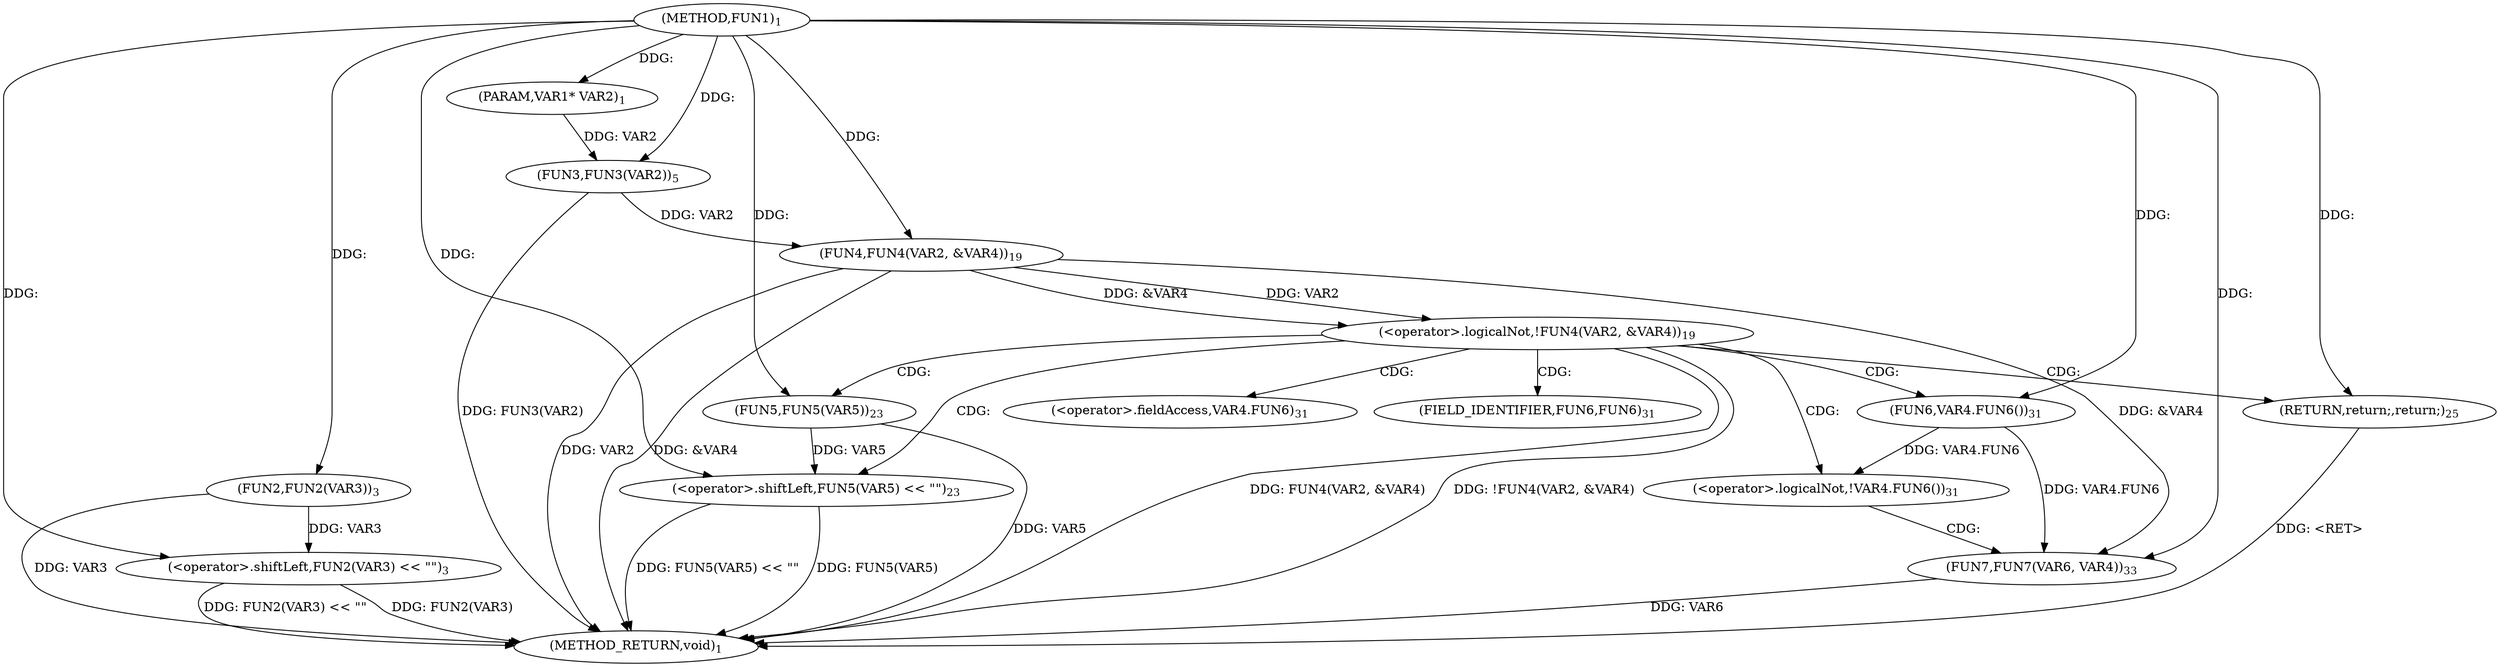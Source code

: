 digraph "FUN1" {  
"8" [label = <(METHOD,FUN1)<SUB>1</SUB>> ]
"40" [label = <(METHOD_RETURN,void)<SUB>1</SUB>> ]
"9" [label = <(PARAM,VAR1* VAR2)<SUB>1</SUB>> ]
"11" [label = <(&lt;operator&gt;.shiftLeft,FUN2(VAR3) &lt;&lt; &quot;&quot;)<SUB>3</SUB>> ]
"15" [label = <(FUN3,FUN3(VAR2))<SUB>5</SUB>> ]
"19" [label = <(&lt;operator&gt;.logicalNot,!FUN4(VAR2, &amp;VAR4))<SUB>19</SUB>> ]
"31" [label = <(&lt;operator&gt;.logicalNot,!VAR4.FUN6())<SUB>31</SUB>> ]
"12" [label = <(FUN2,FUN2(VAR3))<SUB>3</SUB>> ]
"25" [label = <(&lt;operator&gt;.shiftLeft,FUN5(VAR5) &lt;&lt; &quot;&quot;)<SUB>23</SUB>> ]
"29" [label = <(RETURN,return;,return;)<SUB>25</SUB>> ]
"37" [label = <(FUN7,FUN7(VAR6, VAR4))<SUB>33</SUB>> ]
"20" [label = <(FUN4,FUN4(VAR2, &amp;VAR4))<SUB>19</SUB>> ]
"32" [label = <(FUN6,VAR4.FUN6())<SUB>31</SUB>> ]
"26" [label = <(FUN5,FUN5(VAR5))<SUB>23</SUB>> ]
"33" [label = <(&lt;operator&gt;.fieldAccess,VAR4.FUN6)<SUB>31</SUB>> ]
"35" [label = <(FIELD_IDENTIFIER,FUN6,FUN6)<SUB>31</SUB>> ]
  "29" -> "40"  [ label = "DDG: &lt;RET&gt;"] 
  "11" -> "40"  [ label = "DDG: FUN2(VAR3)"] 
  "11" -> "40"  [ label = "DDG: FUN2(VAR3) &lt;&lt; &quot;&quot;"] 
  "15" -> "40"  [ label = "DDG: FUN3(VAR2)"] 
  "20" -> "40"  [ label = "DDG: VAR2"] 
  "20" -> "40"  [ label = "DDG: &amp;VAR4"] 
  "19" -> "40"  [ label = "DDG: FUN4(VAR2, &amp;VAR4)"] 
  "19" -> "40"  [ label = "DDG: !FUN4(VAR2, &amp;VAR4)"] 
  "25" -> "40"  [ label = "DDG: FUN5(VAR5)"] 
  "25" -> "40"  [ label = "DDG: FUN5(VAR5) &lt;&lt; &quot;&quot;"] 
  "37" -> "40"  [ label = "DDG: VAR6"] 
  "26" -> "40"  [ label = "DDG: VAR5"] 
  "12" -> "40"  [ label = "DDG: VAR3"] 
  "8" -> "9"  [ label = "DDG: "] 
  "12" -> "11"  [ label = "DDG: VAR3"] 
  "8" -> "11"  [ label = "DDG: "] 
  "9" -> "15"  [ label = "DDG: VAR2"] 
  "8" -> "15"  [ label = "DDG: "] 
  "8" -> "12"  [ label = "DDG: "] 
  "20" -> "19"  [ label = "DDG: VAR2"] 
  "20" -> "19"  [ label = "DDG: &amp;VAR4"] 
  "8" -> "29"  [ label = "DDG: "] 
  "32" -> "31"  [ label = "DDG: VAR4.FUN6"] 
  "15" -> "20"  [ label = "DDG: VAR2"] 
  "8" -> "20"  [ label = "DDG: "] 
  "26" -> "25"  [ label = "DDG: VAR5"] 
  "8" -> "25"  [ label = "DDG: "] 
  "8" -> "32"  [ label = "DDG: "] 
  "8" -> "37"  [ label = "DDG: "] 
  "20" -> "37"  [ label = "DDG: &amp;VAR4"] 
  "32" -> "37"  [ label = "DDG: VAR4.FUN6"] 
  "8" -> "26"  [ label = "DDG: "] 
  "19" -> "29"  [ label = "CDG: "] 
  "19" -> "32"  [ label = "CDG: "] 
  "19" -> "33"  [ label = "CDG: "] 
  "19" -> "26"  [ label = "CDG: "] 
  "19" -> "35"  [ label = "CDG: "] 
  "19" -> "25"  [ label = "CDG: "] 
  "19" -> "31"  [ label = "CDG: "] 
  "31" -> "37"  [ label = "CDG: "] 
}
